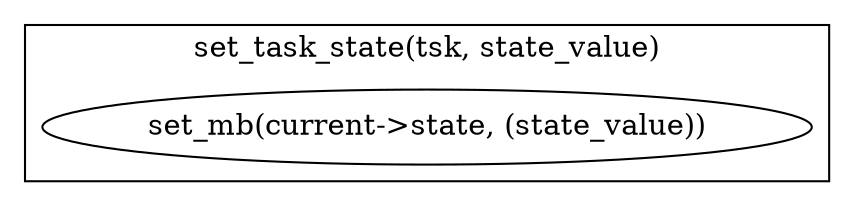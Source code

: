 digraph sched_h{
        size="10,18";
        ratio=filled;

		subgraph cluster_set_task_state{
				label="set_task_state(tsk, state_value)";

				set_mb[label="set_mb((tsk)->state, (state_value))"];
		}

		subgraph cluster_set_current_state{
				label="set_current_state(state_value)";

				set_mb[label="set_mb(current->state, (state_value))"];
		}
}
